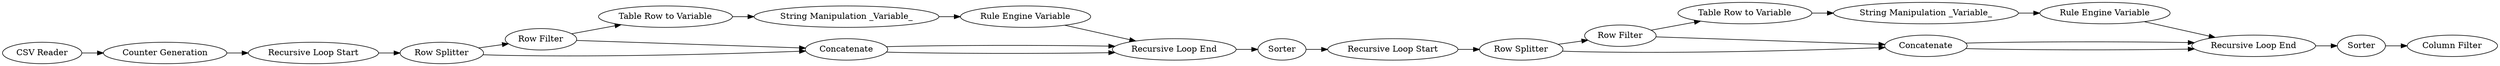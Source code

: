 digraph {
	6 [label="CSV Reader"]
	7 [label="Recursive Loop Start"]
	8 [label="Row Splitter"]
	9 [label="Row Filter"]
	10 [label=Concatenate]
	11 [label="Table Row to Variable"]
	12 [label="Recursive Loop End"]
	13 [label="String Manipulation _Variable_"]
	14 [label="Rule Engine Variable"]
	16 [label="Recursive Loop Start"]
	17 [label="Row Splitter"]
	18 [label="Row Filter"]
	19 [label=Concatenate]
	20 [label="Table Row to Variable"]
	21 [label="Recursive Loop End"]
	22 [label="String Manipulation _Variable_"]
	23 [label="Rule Engine Variable"]
	24 [label=Sorter]
	25 [label="Counter Generation"]
	26 [label=Sorter]
	27 [label="Column Filter"]
	6 -> 25
	7 -> 8
	8 -> 9
	8 -> 10
	9 -> 11
	9 -> 10
	10 -> 12
	10 -> 12
	11 -> 13
	12 -> 24
	13 -> 14
	14 -> 12
	16 -> 17
	17 -> 18
	17 -> 19
	18 -> 20
	18 -> 19
	19 -> 21
	19 -> 21
	20 -> 22
	21 -> 26
	22 -> 23
	23 -> 21
	24 -> 16
	25 -> 7
	26 -> 27
	rankdir=LR
}
